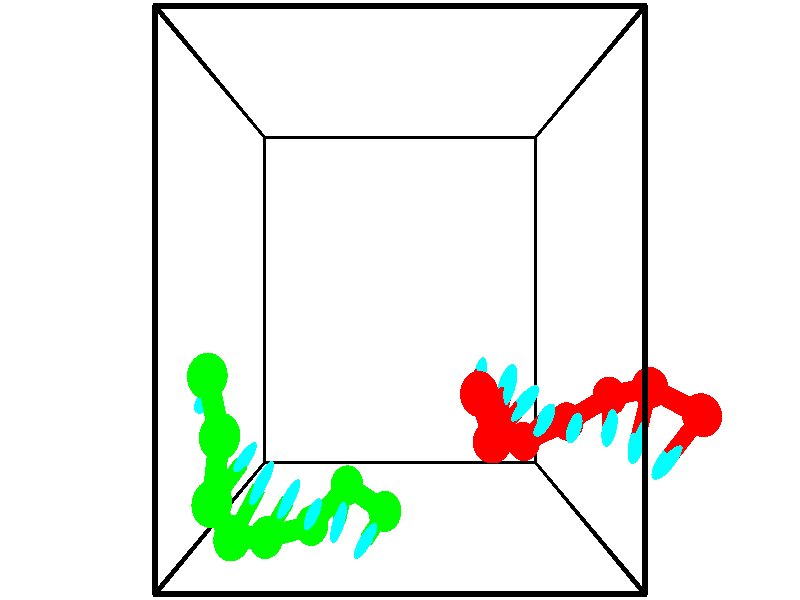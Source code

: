 // switches for output
#declare DRAW_BASES = 1; // possible values are 0, 1; only relevant for DNA ribbons
#declare DRAW_BASES_TYPE = 3; // possible values are 1, 2, 3; only relevant for DNA ribbons
#declare DRAW_FOG = 0; // set to 1 to enable fog

#include "colors.inc"

#include "transforms.inc"
background { rgb <1, 1, 1>}

#default {
   normal{
       ripples 0.25
       frequency 0.20
       turbulence 0.2
       lambda 5
   }
	finish {
		phong 0.1
		phong_size 40.
	}
}

// original window dimensions: 1024x640


// camera settings

camera {
	sky <-0, 1, 0>
	up <-0, 1, 0>
	right 1.6 * <1, 0, 0>
	location <2.5, 2.5, 11.1562>
	look_at <2.5, 2.5, 2.5>
	direction <0, 0, -8.6562>
	angle 67.0682
}


# declare cpy_camera_pos = <2.5, 2.5, 11.1562>;
# if (DRAW_FOG = 1)
fog {
	fog_type 2
	up vnormalize(cpy_camera_pos)
	color rgbt<1,1,1,0.3>
	distance 1e-5
	fog_alt 3e-3
	fog_offset 4
}
# end


// LIGHTS

# declare lum = 6;
global_settings {
	ambient_light rgb lum * <0.05, 0.05, 0.05>
	max_trace_level 15
}# declare cpy_direct_light_amount = 0.25;
light_source
{	1000 * <-1, -1, 1>,
	rgb lum * cpy_direct_light_amount
	parallel
}

light_source
{	1000 * <1, 1, -1>,
	rgb lum * cpy_direct_light_amount
	parallel
}

// strand 0

// nucleotide -1

// particle -1
sphere {
	<3.540046, 1.470934, 3.229827> 0.250000
	pigment { color rgbt <1,0,0,0> }
	no_shadow
}
cylinder {
	<3.597435, 1.555157, 2.843029>,  <3.631869, 1.605690, 2.610950>, 0.100000
	pigment { color rgbt <1,0,0,0> }
	no_shadow
}
cylinder {
	<3.597435, 1.555157, 2.843029>,  <3.540046, 1.470934, 3.229827>, 0.100000
	pigment { color rgbt <1,0,0,0> }
	no_shadow
}

// particle -1
sphere {
	<3.597435, 1.555157, 2.843029> 0.100000
	pigment { color rgbt <1,0,0,0> }
	no_shadow
}
sphere {
	0, 1
	scale<0.080000,0.200000,0.300000>
	matrix <0.952844, -0.293401, 0.077488,
		-0.267402, -0.932514, -0.242722,
		0.143473, 0.210556, -0.966996,
		3.640477, 1.618323, 2.552930>
	pigment { color rgbt <0,1,1,0> }
	no_shadow
}
cylinder {
	<3.778290, 0.884632, 2.856306>,  <3.540046, 1.470934, 3.229827>, 0.130000
	pigment { color rgbt <1,0,0,0> }
	no_shadow
}

// nucleotide -1

// particle -1
sphere {
	<3.778290, 0.884632, 2.856306> 0.250000
	pigment { color rgbt <1,0,0,0> }
	no_shadow
}
cylinder {
	<3.914703, 1.219391, 2.685051>,  <3.996551, 1.420246, 2.582299>, 0.100000
	pigment { color rgbt <1,0,0,0> }
	no_shadow
}
cylinder {
	<3.914703, 1.219391, 2.685051>,  <3.778290, 0.884632, 2.856306>, 0.100000
	pigment { color rgbt <1,0,0,0> }
	no_shadow
}

// particle -1
sphere {
	<3.914703, 1.219391, 2.685051> 0.100000
	pigment { color rgbt <1,0,0,0> }
	no_shadow
}
sphere {
	0, 1
	scale<0.080000,0.200000,0.300000>
	matrix <0.840331, -0.475543, -0.260198,
		-0.421356, -0.271039, -0.865446,
		0.341034, 0.836897, -0.428135,
		4.017014, 1.470460, 2.556611>
	pigment { color rgbt <0,1,1,0> }
	no_shadow
}
cylinder {
	<3.832730, 0.741629, 2.194603>,  <3.778290, 0.884632, 2.856306>, 0.130000
	pigment { color rgbt <1,0,0,0> }
	no_shadow
}

// nucleotide -1

// particle -1
sphere {
	<3.832730, 0.741629, 2.194603> 0.250000
	pigment { color rgbt <1,0,0,0> }
	no_shadow
}
cylinder {
	<4.102173, 1.025337, 2.277730>,  <4.263839, 1.195562, 2.327607>, 0.100000
	pigment { color rgbt <1,0,0,0> }
	no_shadow
}
cylinder {
	<4.102173, 1.025337, 2.277730>,  <3.832730, 0.741629, 2.194603>, 0.100000
	pigment { color rgbt <1,0,0,0> }
	no_shadow
}

// particle -1
sphere {
	<4.102173, 1.025337, 2.277730> 0.100000
	pigment { color rgbt <1,0,0,0> }
	no_shadow
}
sphere {
	0, 1
	scale<0.080000,0.200000,0.300000>
	matrix <0.736768, -0.666669, -0.112809,
		0.058533, 0.229102, -0.971641,
		0.673607, 0.709271, 0.207817,
		4.304255, 1.238119, 2.340076>
	pigment { color rgbt <0,1,1,0> }
	no_shadow
}
cylinder {
	<4.430322, 0.656846, 1.715276>,  <3.832730, 0.741629, 2.194603>, 0.130000
	pigment { color rgbt <1,0,0,0> }
	no_shadow
}

// nucleotide -1

// particle -1
sphere {
	<4.430322, 0.656846, 1.715276> 0.250000
	pigment { color rgbt <1,0,0,0> }
	no_shadow
}
cylinder {
	<4.538132, 0.867825, 2.037556>,  <4.602818, 0.994412, 2.230925>, 0.100000
	pigment { color rgbt <1,0,0,0> }
	no_shadow
}
cylinder {
	<4.538132, 0.867825, 2.037556>,  <4.430322, 0.656846, 1.715276>, 0.100000
	pigment { color rgbt <1,0,0,0> }
	no_shadow
}

// particle -1
sphere {
	<4.538132, 0.867825, 2.037556> 0.100000
	pigment { color rgbt <1,0,0,0> }
	no_shadow
}
sphere {
	0, 1
	scale<0.080000,0.200000,0.300000>
	matrix <0.884373, -0.466680, 0.009666,
		0.381104, 0.709935, -0.592243,
		0.269526, 0.527448, 0.805701,
		4.618989, 1.026059, 2.279267>
	pigment { color rgbt <0,1,1,0> }
	no_shadow
}
cylinder {
	<5.144063, 0.897608, 1.601715>,  <4.430322, 0.656846, 1.715276>, 0.130000
	pigment { color rgbt <1,0,0,0> }
	no_shadow
}

// nucleotide -1

// particle -1
sphere {
	<5.144063, 0.897608, 1.601715> 0.250000
	pigment { color rgbt <1,0,0,0> }
	no_shadow
}
cylinder {
	<5.093147, 0.918995, 1.997885>,  <5.062598, 0.931827, 2.235586>, 0.100000
	pigment { color rgbt <1,0,0,0> }
	no_shadow
}
cylinder {
	<5.093147, 0.918995, 1.997885>,  <5.144063, 0.897608, 1.601715>, 0.100000
	pigment { color rgbt <1,0,0,0> }
	no_shadow
}

// particle -1
sphere {
	<5.093147, 0.918995, 1.997885> 0.100000
	pigment { color rgbt <1,0,0,0> }
	no_shadow
}
sphere {
	0, 1
	scale<0.080000,0.200000,0.300000>
	matrix <0.895978, -0.422132, 0.137940,
		0.425465, 0.904956, 0.005827,
		-0.127290, 0.053468, 0.990423,
		5.054960, 0.935035, 2.295012>
	pigment { color rgbt <0,1,1,0> }
	no_shadow
}
cylinder {
	<5.756206, 1.255530, 1.773366>,  <5.144063, 0.897608, 1.601715>, 0.130000
	pigment { color rgbt <1,0,0,0> }
	no_shadow
}

// nucleotide -1

// particle -1
sphere {
	<5.756206, 1.255530, 1.773366> 0.250000
	pigment { color rgbt <1,0,0,0> }
	no_shadow
}
cylinder {
	<5.637711, 1.082500, 2.113983>,  <5.566613, 0.978683, 2.318353>, 0.100000
	pigment { color rgbt <1,0,0,0> }
	no_shadow
}
cylinder {
	<5.637711, 1.082500, 2.113983>,  <5.756206, 1.255530, 1.773366>, 0.100000
	pigment { color rgbt <1,0,0,0> }
	no_shadow
}

// particle -1
sphere {
	<5.637711, 1.082500, 2.113983> 0.100000
	pigment { color rgbt <1,0,0,0> }
	no_shadow
}
sphere {
	0, 1
	scale<0.080000,0.200000,0.300000>
	matrix <0.914679, -0.385155, 0.122548,
		0.274964, 0.815191, 0.509763,
		-0.296238, -0.432573, 0.851542,
		5.548839, 0.952728, 2.369446>
	pigment { color rgbt <0,1,1,0> }
	no_shadow
}
cylinder {
	<6.178351, 1.427805, 2.274834>,  <5.756206, 1.255530, 1.773366>, 0.130000
	pigment { color rgbt <1,0,0,0> }
	no_shadow
}

// nucleotide -1

// particle -1
sphere {
	<6.178351, 1.427805, 2.274834> 0.250000
	pigment { color rgbt <1,0,0,0> }
	no_shadow
}
cylinder {
	<6.023094, 1.082359, 2.403531>,  <5.929940, 0.875092, 2.480749>, 0.100000
	pigment { color rgbt <1,0,0,0> }
	no_shadow
}
cylinder {
	<6.023094, 1.082359, 2.403531>,  <6.178351, 1.427805, 2.274834>, 0.100000
	pigment { color rgbt <1,0,0,0> }
	no_shadow
}

// particle -1
sphere {
	<6.023094, 1.082359, 2.403531> 0.100000
	pigment { color rgbt <1,0,0,0> }
	no_shadow
}
sphere {
	0, 1
	scale<0.080000,0.200000,0.300000>
	matrix <0.915110, -0.402515, 0.023543,
		0.109173, 0.303567, 0.946535,
		-0.388142, -0.863613, 0.321742,
		5.906651, 0.823275, 2.500053>
	pigment { color rgbt <0,1,1,0> }
	no_shadow
}
cylinder {
	<6.678250, 1.171672, 2.797144>,  <6.178351, 1.427805, 2.274834>, 0.130000
	pigment { color rgbt <1,0,0,0> }
	no_shadow
}

// nucleotide -1

// particle -1
sphere {
	<6.678250, 1.171672, 2.797144> 0.250000
	pigment { color rgbt <1,0,0,0> }
	no_shadow
}
cylinder {
	<6.436661, 0.861397, 2.723908>,  <6.291707, 0.675231, 2.679966>, 0.100000
	pigment { color rgbt <1,0,0,0> }
	no_shadow
}
cylinder {
	<6.436661, 0.861397, 2.723908>,  <6.678250, 1.171672, 2.797144>, 0.100000
	pigment { color rgbt <1,0,0,0> }
	no_shadow
}

// particle -1
sphere {
	<6.436661, 0.861397, 2.723908> 0.100000
	pigment { color rgbt <1,0,0,0> }
	no_shadow
}
sphere {
	0, 1
	scale<0.080000,0.200000,0.300000>
	matrix <0.779286, -0.622923, 0.068416,
		-0.167121, -0.101358, 0.980713,
		-0.603974, -0.775689, -0.183091,
		6.255468, 0.628690, 2.668981>
	pigment { color rgbt <0,1,1,0> }
	no_shadow
}
// strand 1

// nucleotide -1

// particle -1
sphere {
	<2.268917, -0.183608, 1.956639> 0.250000
	pigment { color rgbt <0,1,0,0> }
	no_shadow
}
cylinder {
	<2.122093, -0.277359, 2.316713>,  <2.033999, -0.333609, 2.532758>, 0.100000
	pigment { color rgbt <0,1,0,0> }
	no_shadow
}
cylinder {
	<2.122093, -0.277359, 2.316713>,  <2.268917, -0.183608, 1.956639>, 0.100000
	pigment { color rgbt <0,1,0,0> }
	no_shadow
}

// particle -1
sphere {
	<2.122093, -0.277359, 2.316713> 0.100000
	pigment { color rgbt <0,1,0,0> }
	no_shadow
}
sphere {
	0, 1
	scale<0.080000,0.200000,0.300000>
	matrix <-0.803139, 0.568084, -0.179578,
		-0.469292, -0.788891, -0.396757,
		-0.367059, -0.234377, 0.900187,
		2.011976, -0.347672, 2.586769>
	pigment { color rgbt <0,1,1,0> }
	no_shadow
}
cylinder {
	<1.684787, 0.124002, 1.874940>,  <2.268917, -0.183608, 1.956639>, 0.130000
	pigment { color rgbt <0,1,0,0> }
	no_shadow
}

// nucleotide -1

// particle -1
sphere {
	<1.684787, 0.124002, 1.874940> 0.250000
	pigment { color rgbt <0,1,0,0> }
	no_shadow
}
cylinder {
	<1.648453, -0.032074, 2.241437>,  <1.626652, -0.125719, 2.461335>, 0.100000
	pigment { color rgbt <0,1,0,0> }
	no_shadow
}
cylinder {
	<1.648453, -0.032074, 2.241437>,  <1.684787, 0.124002, 1.874940>, 0.100000
	pigment { color rgbt <0,1,0,0> }
	no_shadow
}

// particle -1
sphere {
	<1.648453, -0.032074, 2.241437> 0.100000
	pigment { color rgbt <0,1,0,0> }
	no_shadow
}
sphere {
	0, 1
	scale<0.080000,0.200000,0.300000>
	matrix <-0.904761, 0.416774, 0.087789,
		-0.416121, -0.821007, -0.390886,
		-0.090836, -0.390189, 0.916243,
		1.621202, -0.149131, 2.516310>
	pigment { color rgbt <0,1,1,0> }
	no_shadow
}
cylinder {
	<1.146086, -0.387304, 1.877376>,  <1.684787, 0.124002, 1.874940>, 0.130000
	pigment { color rgbt <0,1,0,0> }
	no_shadow
}

// nucleotide -1

// particle -1
sphere {
	<1.146086, -0.387304, 1.877376> 0.250000
	pigment { color rgbt <0,1,0,0> }
	no_shadow
}
cylinder {
	<1.204109, -0.202972, 2.227598>,  <1.238923, -0.092373, 2.437731>, 0.100000
	pigment { color rgbt <0,1,0,0> }
	no_shadow
}
cylinder {
	<1.204109, -0.202972, 2.227598>,  <1.146086, -0.387304, 1.877376>, 0.100000
	pigment { color rgbt <0,1,0,0> }
	no_shadow
}

// particle -1
sphere {
	<1.204109, -0.202972, 2.227598> 0.100000
	pigment { color rgbt <0,1,0,0> }
	no_shadow
}
sphere {
	0, 1
	scale<0.080000,0.200000,0.300000>
	matrix <-0.866567, 0.486249, -0.112358,
		-0.477515, -0.742427, 0.469874,
		0.145058, 0.460829, 0.875554,
		1.247627, -0.064724, 2.490264>
	pigment { color rgbt <0,1,1,0> }
	no_shadow
}
cylinder {
	<0.529494, -0.415520, 2.261198>,  <1.146086, -0.387304, 1.877376>, 0.130000
	pigment { color rgbt <0,1,0,0> }
	no_shadow
}

// nucleotide -1

// particle -1
sphere {
	<0.529494, -0.415520, 2.261198> 0.250000
	pigment { color rgbt <0,1,0,0> }
	no_shadow
}
cylinder {
	<0.743965, -0.108513, 2.401729>,  <0.872648, 0.075691, 2.486047>, 0.100000
	pigment { color rgbt <0,1,0,0> }
	no_shadow
}
cylinder {
	<0.743965, -0.108513, 2.401729>,  <0.529494, -0.415520, 2.261198>, 0.100000
	pigment { color rgbt <0,1,0,0> }
	no_shadow
}

// particle -1
sphere {
	<0.743965, -0.108513, 2.401729> 0.100000
	pigment { color rgbt <0,1,0,0> }
	no_shadow
}
sphere {
	0, 1
	scale<0.080000,0.200000,0.300000>
	matrix <-0.836533, 0.538781, 0.099638,
		-0.112815, -0.347320, 0.930936,
		0.536177, 0.767518, 0.351327,
		0.904818, 0.121743, 2.507127>
	pigment { color rgbt <0,1,1,0> }
	no_shadow
}
cylinder {
	<0.202533, -0.220156, 2.884979>,  <0.529494, -0.415520, 2.261198>, 0.130000
	pigment { color rgbt <0,1,0,0> }
	no_shadow
}

// nucleotide -1

// particle -1
sphere {
	<0.202533, -0.220156, 2.884979> 0.250000
	pigment { color rgbt <0,1,0,0> }
	no_shadow
}
cylinder {
	<0.407150, 0.112984, 2.800422>,  <0.529921, 0.312867, 2.749687>, 0.100000
	pigment { color rgbt <0,1,0,0> }
	no_shadow
}
cylinder {
	<0.407150, 0.112984, 2.800422>,  <0.202533, -0.220156, 2.884979>, 0.100000
	pigment { color rgbt <0,1,0,0> }
	no_shadow
}

// particle -1
sphere {
	<0.407150, 0.112984, 2.800422> 0.100000
	pigment { color rgbt <0,1,0,0> }
	no_shadow
}
sphere {
	0, 1
	scale<0.080000,0.200000,0.300000>
	matrix <-0.829969, 0.542606, 0.129345,
		0.222429, 0.109286, 0.968805,
		0.511543, 0.832848, -0.211395,
		0.560613, 0.362838, 2.737003>
	pigment { color rgbt <0,1,1,0> }
	no_shadow
}
cylinder {
	<0.081852, 0.320192, 3.393139>,  <0.202533, -0.220156, 2.884979>, 0.130000
	pigment { color rgbt <0,1,0,0> }
	no_shadow
}

// nucleotide -1

// particle -1
sphere {
	<0.081852, 0.320192, 3.393139> 0.250000
	pigment { color rgbt <0,1,0,0> }
	no_shadow
}
cylinder {
	<0.225616, 0.504776, 3.068700>,  <0.311875, 0.615526, 2.874037>, 0.100000
	pigment { color rgbt <0,1,0,0> }
	no_shadow
}
cylinder {
	<0.225616, 0.504776, 3.068700>,  <0.081852, 0.320192, 3.393139>, 0.100000
	pigment { color rgbt <0,1,0,0> }
	no_shadow
}

// particle -1
sphere {
	<0.225616, 0.504776, 3.068700> 0.100000
	pigment { color rgbt <0,1,0,0> }
	no_shadow
}
sphere {
	0, 1
	scale<0.080000,0.200000,0.300000>
	matrix <-0.808215, 0.588424, -0.023360,
		0.466489, 0.663937, 0.584445,
		0.359411, 0.461460, -0.811097,
		0.333440, 0.643214, 2.825371>
	pigment { color rgbt <0,1,1,0> }
	no_shadow
}
cylinder {
	<0.225046, 1.063259, 3.537656>,  <0.081852, 0.320192, 3.393139>, 0.130000
	pigment { color rgbt <0,1,0,0> }
	no_shadow
}

// nucleotide -1

// particle -1
sphere {
	<0.225046, 1.063259, 3.537656> 0.250000
	pigment { color rgbt <0,1,0,0> }
	no_shadow
}
cylinder {
	<0.124046, 0.995354, 3.156621>,  <0.063446, 0.954611, 2.928000>, 0.100000
	pigment { color rgbt <0,1,0,0> }
	no_shadow
}
cylinder {
	<0.124046, 0.995354, 3.156621>,  <0.225046, 1.063259, 3.537656>, 0.100000
	pigment { color rgbt <0,1,0,0> }
	no_shadow
}

// particle -1
sphere {
	<0.124046, 0.995354, 3.156621> 0.100000
	pigment { color rgbt <0,1,0,0> }
	no_shadow
}
sphere {
	0, 1
	scale<0.080000,0.200000,0.300000>
	matrix <-0.693944, 0.717847, 0.056013,
		0.674303, 0.675187, -0.299062,
		-0.252500, -0.169762, -0.952589,
		0.048296, 0.944425, 2.870844>
	pigment { color rgbt <0,1,1,0> }
	no_shadow
}
cylinder {
	<0.014272, 1.681332, 3.363576>,  <0.225046, 1.063259, 3.537656>, 0.130000
	pigment { color rgbt <0,1,0,0> }
	no_shadow
}

// nucleotide -1

// particle -1
sphere {
	<0.014272, 1.681332, 3.363576> 0.250000
	pigment { color rgbt <0,1,0,0> }
	no_shadow
}
cylinder {
	<-0.098129, 1.494789, 3.028066>,  <-0.165570, 1.382863, 2.826759>, 0.100000
	pigment { color rgbt <0,1,0,0> }
	no_shadow
}
cylinder {
	<-0.098129, 1.494789, 3.028066>,  <0.014272, 1.681332, 3.363576>, 0.100000
	pigment { color rgbt <0,1,0,0> }
	no_shadow
}

// particle -1
sphere {
	<-0.098129, 1.494789, 3.028066> 0.100000
	pigment { color rgbt <0,1,0,0> }
	no_shadow
}
sphere {
	0, 1
	scale<0.080000,0.200000,0.300000>
	matrix <-0.693596, 0.702742, -0.158357,
		0.663296, 0.537274, -0.520938,
		-0.281004, -0.466358, -0.838777,
		-0.182430, 1.354882, 2.776433>
	pigment { color rgbt <0,1,1,0> }
	no_shadow
}
// box output
cylinder {
	<0.000000, 0.000000, 0.000000>,  <5.000000, 0.000000, 0.000000>, 0.025000
	pigment { color rgbt <0,0,0,0> }
	no_shadow
}
cylinder {
	<0.000000, 0.000000, 0.000000>,  <0.000000, 5.000000, 0.000000>, 0.025000
	pigment { color rgbt <0,0,0,0> }
	no_shadow
}
cylinder {
	<0.000000, 0.000000, 0.000000>,  <0.000000, 0.000000, 5.000000>, 0.025000
	pigment { color rgbt <0,0,0,0> }
	no_shadow
}
cylinder {
	<5.000000, 5.000000, 5.000000>,  <0.000000, 5.000000, 5.000000>, 0.025000
	pigment { color rgbt <0,0,0,0> }
	no_shadow
}
cylinder {
	<5.000000, 5.000000, 5.000000>,  <5.000000, 0.000000, 5.000000>, 0.025000
	pigment { color rgbt <0,0,0,0> }
	no_shadow
}
cylinder {
	<5.000000, 5.000000, 5.000000>,  <5.000000, 5.000000, 0.000000>, 0.025000
	pigment { color rgbt <0,0,0,0> }
	no_shadow
}
cylinder {
	<0.000000, 0.000000, 5.000000>,  <0.000000, 5.000000, 5.000000>, 0.025000
	pigment { color rgbt <0,0,0,0> }
	no_shadow
}
cylinder {
	<0.000000, 0.000000, 5.000000>,  <5.000000, 0.000000, 5.000000>, 0.025000
	pigment { color rgbt <0,0,0,0> }
	no_shadow
}
cylinder {
	<5.000000, 5.000000, 0.000000>,  <0.000000, 5.000000, 0.000000>, 0.025000
	pigment { color rgbt <0,0,0,0> }
	no_shadow
}
cylinder {
	<5.000000, 5.000000, 0.000000>,  <5.000000, 0.000000, 0.000000>, 0.025000
	pigment { color rgbt <0,0,0,0> }
	no_shadow
}
cylinder {
	<5.000000, 0.000000, 5.000000>,  <5.000000, 0.000000, 0.000000>, 0.025000
	pigment { color rgbt <0,0,0,0> }
	no_shadow
}
cylinder {
	<0.000000, 5.000000, 0.000000>,  <0.000000, 5.000000, 5.000000>, 0.025000
	pigment { color rgbt <0,0,0,0> }
	no_shadow
}
// end of box output
